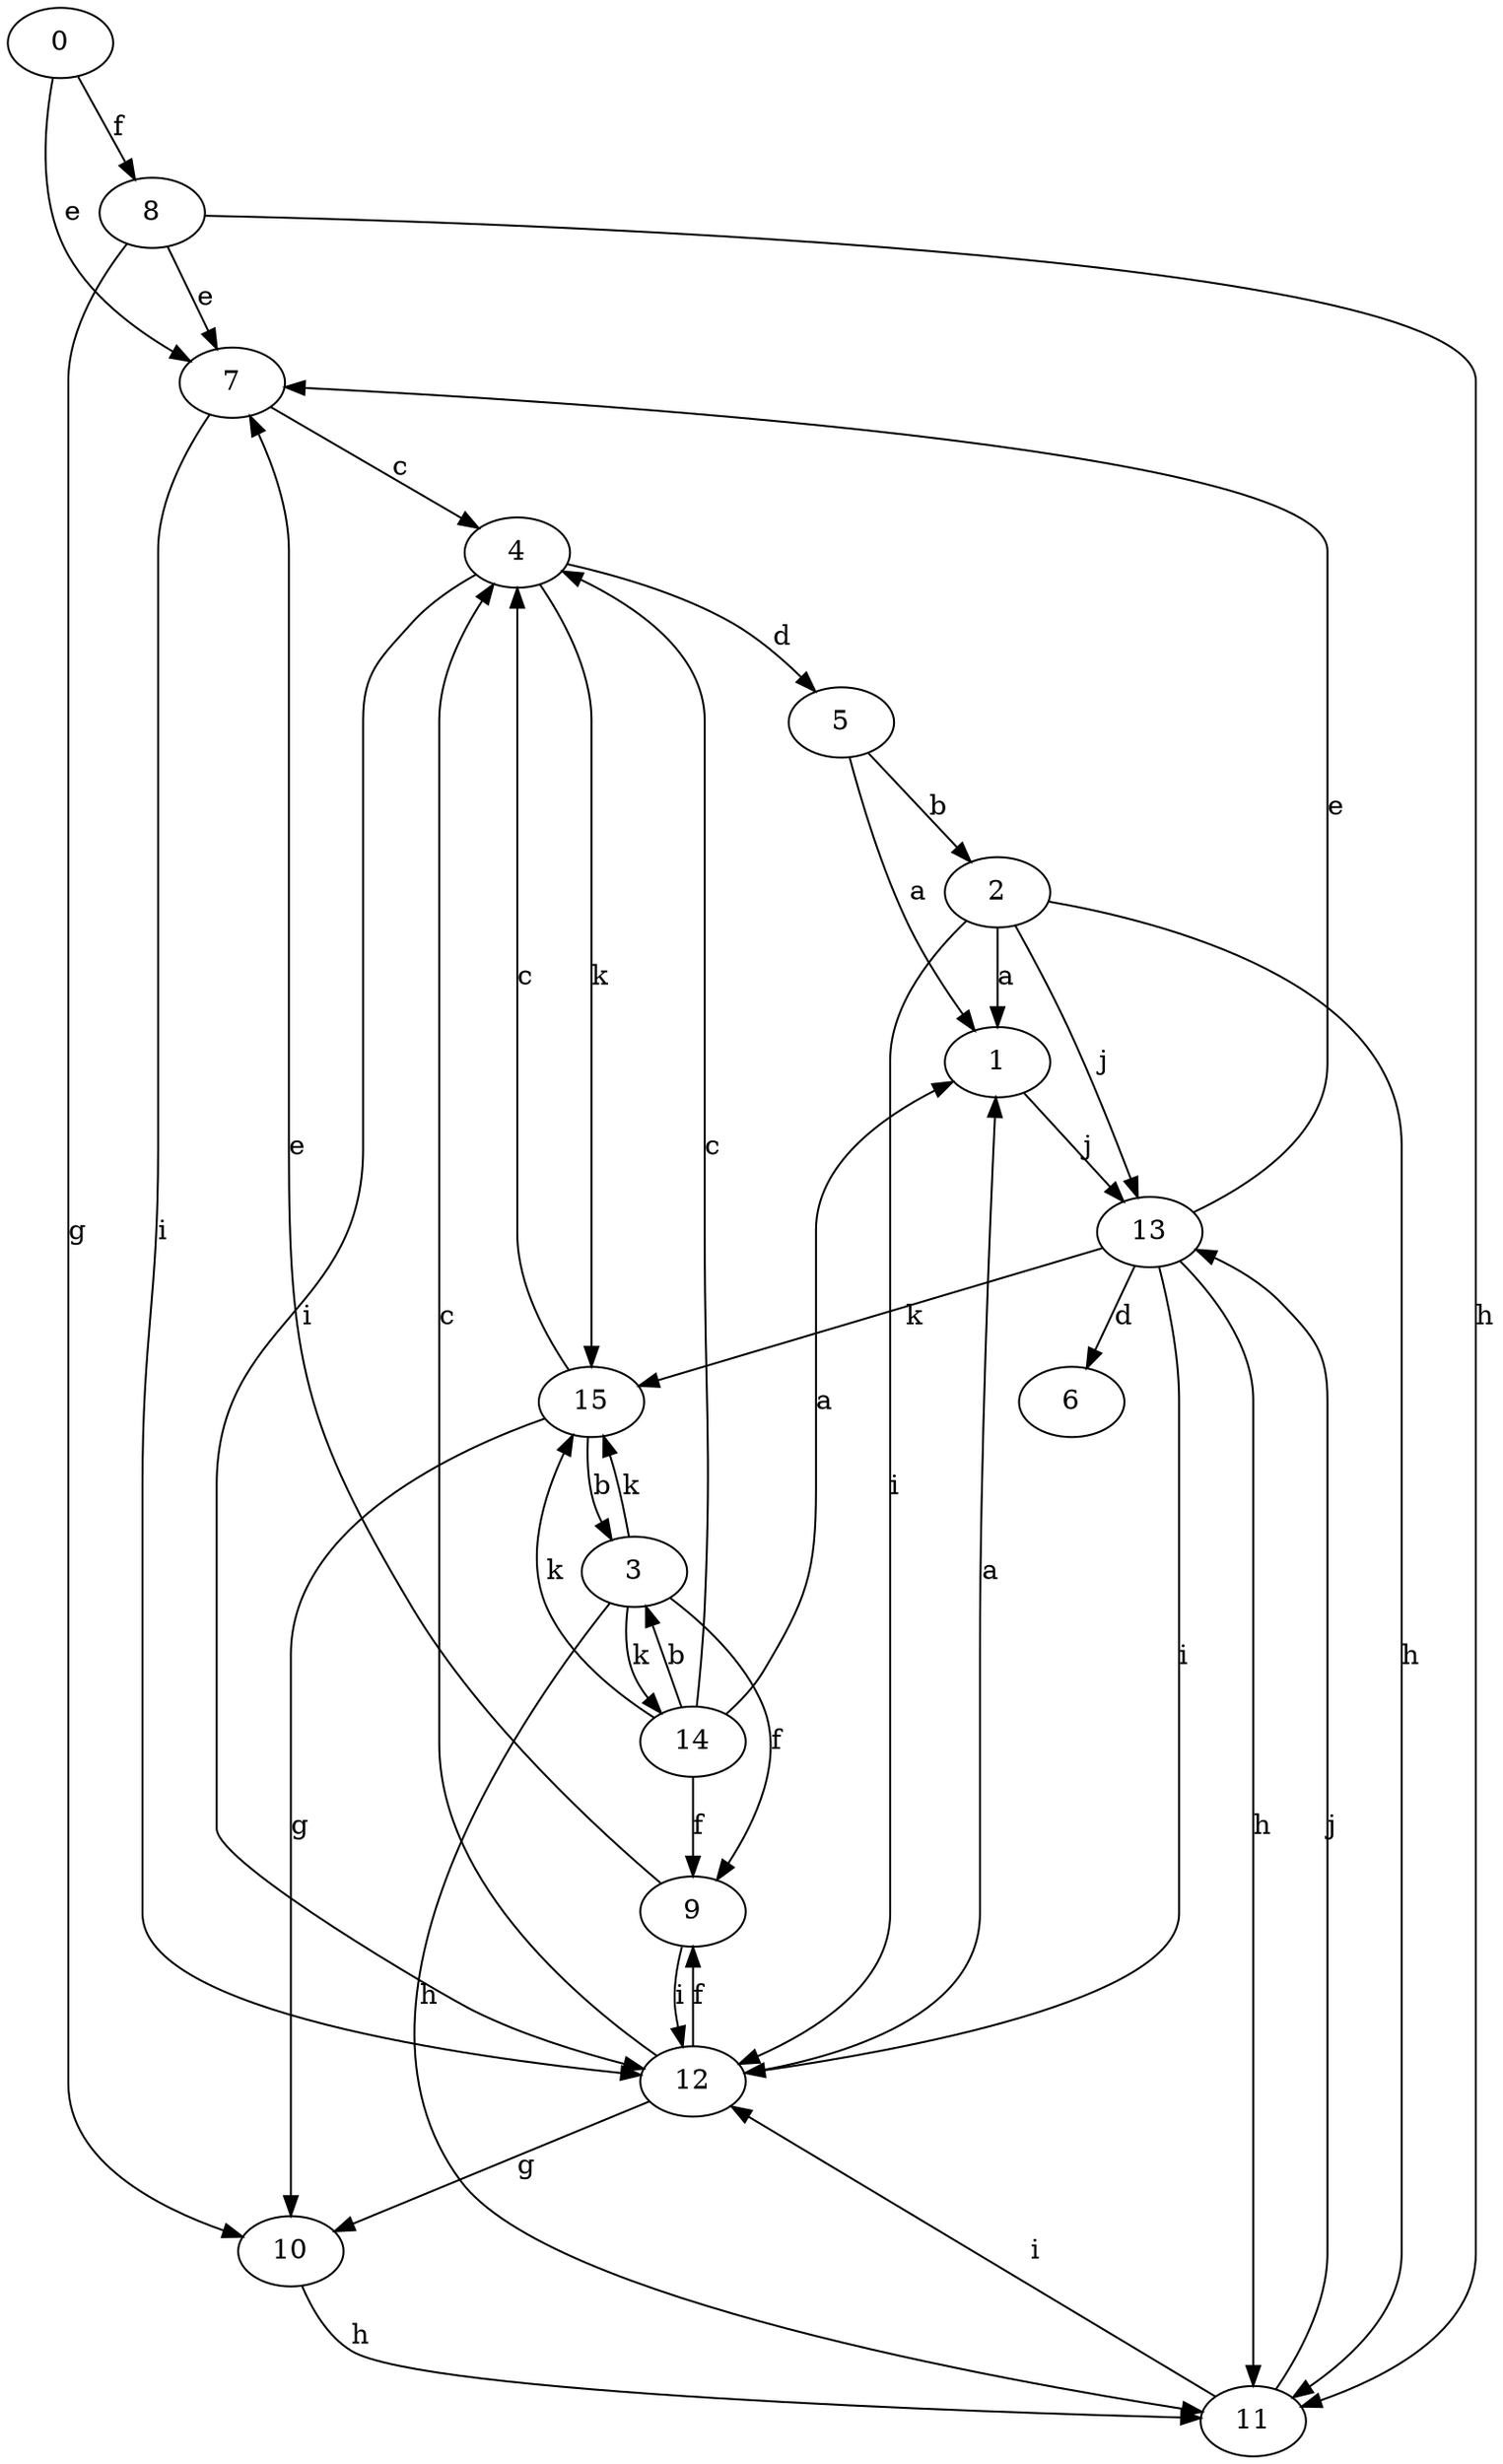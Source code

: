 strict digraph  {
0;
1;
2;
3;
4;
5;
6;
7;
8;
9;
10;
11;
12;
13;
14;
15;
0 -> 7  [label=e];
0 -> 8  [label=f];
1 -> 13  [label=j];
2 -> 1  [label=a];
2 -> 11  [label=h];
2 -> 12  [label=i];
2 -> 13  [label=j];
3 -> 9  [label=f];
3 -> 11  [label=h];
3 -> 14  [label=k];
3 -> 15  [label=k];
4 -> 5  [label=d];
4 -> 12  [label=i];
4 -> 15  [label=k];
5 -> 1  [label=a];
5 -> 2  [label=b];
7 -> 4  [label=c];
7 -> 12  [label=i];
8 -> 7  [label=e];
8 -> 10  [label=g];
8 -> 11  [label=h];
9 -> 7  [label=e];
9 -> 12  [label=i];
10 -> 11  [label=h];
11 -> 12  [label=i];
11 -> 13  [label=j];
12 -> 1  [label=a];
12 -> 4  [label=c];
12 -> 9  [label=f];
12 -> 10  [label=g];
13 -> 6  [label=d];
13 -> 7  [label=e];
13 -> 11  [label=h];
13 -> 12  [label=i];
13 -> 15  [label=k];
14 -> 1  [label=a];
14 -> 3  [label=b];
14 -> 4  [label=c];
14 -> 9  [label=f];
14 -> 15  [label=k];
15 -> 3  [label=b];
15 -> 4  [label=c];
15 -> 10  [label=g];
}
